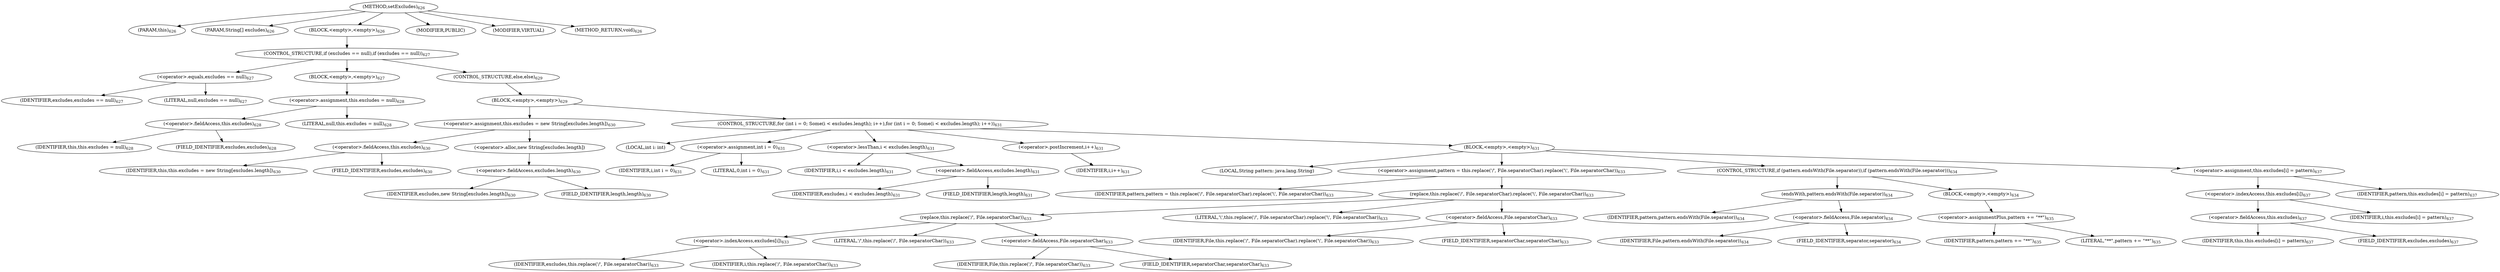 digraph "setExcludes" {  
"1168" [label = <(METHOD,setExcludes)<SUB>626</SUB>> ]
"26" [label = <(PARAM,this)<SUB>626</SUB>> ]
"1169" [label = <(PARAM,String[] excludes)<SUB>626</SUB>> ]
"1170" [label = <(BLOCK,&lt;empty&gt;,&lt;empty&gt;)<SUB>626</SUB>> ]
"1171" [label = <(CONTROL_STRUCTURE,if (excludes == null),if (excludes == null))<SUB>627</SUB>> ]
"1172" [label = <(&lt;operator&gt;.equals,excludes == null)<SUB>627</SUB>> ]
"1173" [label = <(IDENTIFIER,excludes,excludes == null)<SUB>627</SUB>> ]
"1174" [label = <(LITERAL,null,excludes == null)<SUB>627</SUB>> ]
"1175" [label = <(BLOCK,&lt;empty&gt;,&lt;empty&gt;)<SUB>627</SUB>> ]
"1176" [label = <(&lt;operator&gt;.assignment,this.excludes = null)<SUB>628</SUB>> ]
"1177" [label = <(&lt;operator&gt;.fieldAccess,this.excludes)<SUB>628</SUB>> ]
"25" [label = <(IDENTIFIER,this,this.excludes = null)<SUB>628</SUB>> ]
"1178" [label = <(FIELD_IDENTIFIER,excludes,excludes)<SUB>628</SUB>> ]
"1179" [label = <(LITERAL,null,this.excludes = null)<SUB>628</SUB>> ]
"1180" [label = <(CONTROL_STRUCTURE,else,else)<SUB>629</SUB>> ]
"1181" [label = <(BLOCK,&lt;empty&gt;,&lt;empty&gt;)<SUB>629</SUB>> ]
"1182" [label = <(&lt;operator&gt;.assignment,this.excludes = new String[excludes.length])<SUB>630</SUB>> ]
"1183" [label = <(&lt;operator&gt;.fieldAccess,this.excludes)<SUB>630</SUB>> ]
"27" [label = <(IDENTIFIER,this,this.excludes = new String[excludes.length])<SUB>630</SUB>> ]
"1184" [label = <(FIELD_IDENTIFIER,excludes,excludes)<SUB>630</SUB>> ]
"1185" [label = <(&lt;operator&gt;.alloc,new String[excludes.length])> ]
"1186" [label = <(&lt;operator&gt;.fieldAccess,excludes.length)<SUB>630</SUB>> ]
"1187" [label = <(IDENTIFIER,excludes,new String[excludes.length])<SUB>630</SUB>> ]
"1188" [label = <(FIELD_IDENTIFIER,length,length)<SUB>630</SUB>> ]
"1189" [label = <(CONTROL_STRUCTURE,for (int i = 0; Some(i &lt; excludes.length); i++),for (int i = 0; Some(i &lt; excludes.length); i++))<SUB>631</SUB>> ]
"1190" [label = <(LOCAL,int i: int)> ]
"1191" [label = <(&lt;operator&gt;.assignment,int i = 0)<SUB>631</SUB>> ]
"1192" [label = <(IDENTIFIER,i,int i = 0)<SUB>631</SUB>> ]
"1193" [label = <(LITERAL,0,int i = 0)<SUB>631</SUB>> ]
"1194" [label = <(&lt;operator&gt;.lessThan,i &lt; excludes.length)<SUB>631</SUB>> ]
"1195" [label = <(IDENTIFIER,i,i &lt; excludes.length)<SUB>631</SUB>> ]
"1196" [label = <(&lt;operator&gt;.fieldAccess,excludes.length)<SUB>631</SUB>> ]
"1197" [label = <(IDENTIFIER,excludes,i &lt; excludes.length)<SUB>631</SUB>> ]
"1198" [label = <(FIELD_IDENTIFIER,length,length)<SUB>631</SUB>> ]
"1199" [label = <(&lt;operator&gt;.postIncrement,i++)<SUB>631</SUB>> ]
"1200" [label = <(IDENTIFIER,i,i++)<SUB>631</SUB>> ]
"1201" [label = <(BLOCK,&lt;empty&gt;,&lt;empty&gt;)<SUB>631</SUB>> ]
"1202" [label = <(LOCAL,String pattern: java.lang.String)> ]
"1203" [label = <(&lt;operator&gt;.assignment,pattern = this.replace('/', File.separatorChar).replace('\\', File.separatorChar))<SUB>633</SUB>> ]
"1204" [label = <(IDENTIFIER,pattern,pattern = this.replace('/', File.separatorChar).replace('\\', File.separatorChar))<SUB>633</SUB>> ]
"1205" [label = <(replace,this.replace('/', File.separatorChar).replace('\\', File.separatorChar))<SUB>633</SUB>> ]
"1206" [label = <(replace,this.replace('/', File.separatorChar))<SUB>633</SUB>> ]
"1207" [label = <(&lt;operator&gt;.indexAccess,excludes[i])<SUB>633</SUB>> ]
"1208" [label = <(IDENTIFIER,excludes,this.replace('/', File.separatorChar))<SUB>633</SUB>> ]
"1209" [label = <(IDENTIFIER,i,this.replace('/', File.separatorChar))<SUB>633</SUB>> ]
"1210" [label = <(LITERAL,'/',this.replace('/', File.separatorChar))<SUB>633</SUB>> ]
"1211" [label = <(&lt;operator&gt;.fieldAccess,File.separatorChar)<SUB>633</SUB>> ]
"1212" [label = <(IDENTIFIER,File,this.replace('/', File.separatorChar))<SUB>633</SUB>> ]
"1213" [label = <(FIELD_IDENTIFIER,separatorChar,separatorChar)<SUB>633</SUB>> ]
"1214" [label = <(LITERAL,'\\',this.replace('/', File.separatorChar).replace('\\', File.separatorChar))<SUB>633</SUB>> ]
"1215" [label = <(&lt;operator&gt;.fieldAccess,File.separatorChar)<SUB>633</SUB>> ]
"1216" [label = <(IDENTIFIER,File,this.replace('/', File.separatorChar).replace('\\', File.separatorChar))<SUB>633</SUB>> ]
"1217" [label = <(FIELD_IDENTIFIER,separatorChar,separatorChar)<SUB>633</SUB>> ]
"1218" [label = <(CONTROL_STRUCTURE,if (pattern.endsWith(File.separator)),if (pattern.endsWith(File.separator)))<SUB>634</SUB>> ]
"1219" [label = <(endsWith,pattern.endsWith(File.separator))<SUB>634</SUB>> ]
"1220" [label = <(IDENTIFIER,pattern,pattern.endsWith(File.separator))<SUB>634</SUB>> ]
"1221" [label = <(&lt;operator&gt;.fieldAccess,File.separator)<SUB>634</SUB>> ]
"1222" [label = <(IDENTIFIER,File,pattern.endsWith(File.separator))<SUB>634</SUB>> ]
"1223" [label = <(FIELD_IDENTIFIER,separator,separator)<SUB>634</SUB>> ]
"1224" [label = <(BLOCK,&lt;empty&gt;,&lt;empty&gt;)<SUB>634</SUB>> ]
"1225" [label = <(&lt;operator&gt;.assignmentPlus,pattern += &quot;**&quot;)<SUB>635</SUB>> ]
"1226" [label = <(IDENTIFIER,pattern,pattern += &quot;**&quot;)<SUB>635</SUB>> ]
"1227" [label = <(LITERAL,&quot;**&quot;,pattern += &quot;**&quot;)<SUB>635</SUB>> ]
"1228" [label = <(&lt;operator&gt;.assignment,this.excludes[i] = pattern)<SUB>637</SUB>> ]
"1229" [label = <(&lt;operator&gt;.indexAccess,this.excludes[i])<SUB>637</SUB>> ]
"1230" [label = <(&lt;operator&gt;.fieldAccess,this.excludes)<SUB>637</SUB>> ]
"28" [label = <(IDENTIFIER,this,this.excludes[i] = pattern)<SUB>637</SUB>> ]
"1231" [label = <(FIELD_IDENTIFIER,excludes,excludes)<SUB>637</SUB>> ]
"1232" [label = <(IDENTIFIER,i,this.excludes[i] = pattern)<SUB>637</SUB>> ]
"1233" [label = <(IDENTIFIER,pattern,this.excludes[i] = pattern)<SUB>637</SUB>> ]
"1234" [label = <(MODIFIER,PUBLIC)> ]
"1235" [label = <(MODIFIER,VIRTUAL)> ]
"1236" [label = <(METHOD_RETURN,void)<SUB>626</SUB>> ]
  "1168" -> "26" 
  "1168" -> "1169" 
  "1168" -> "1170" 
  "1168" -> "1234" 
  "1168" -> "1235" 
  "1168" -> "1236" 
  "1170" -> "1171" 
  "1171" -> "1172" 
  "1171" -> "1175" 
  "1171" -> "1180" 
  "1172" -> "1173" 
  "1172" -> "1174" 
  "1175" -> "1176" 
  "1176" -> "1177" 
  "1176" -> "1179" 
  "1177" -> "25" 
  "1177" -> "1178" 
  "1180" -> "1181" 
  "1181" -> "1182" 
  "1181" -> "1189" 
  "1182" -> "1183" 
  "1182" -> "1185" 
  "1183" -> "27" 
  "1183" -> "1184" 
  "1185" -> "1186" 
  "1186" -> "1187" 
  "1186" -> "1188" 
  "1189" -> "1190" 
  "1189" -> "1191" 
  "1189" -> "1194" 
  "1189" -> "1199" 
  "1189" -> "1201" 
  "1191" -> "1192" 
  "1191" -> "1193" 
  "1194" -> "1195" 
  "1194" -> "1196" 
  "1196" -> "1197" 
  "1196" -> "1198" 
  "1199" -> "1200" 
  "1201" -> "1202" 
  "1201" -> "1203" 
  "1201" -> "1218" 
  "1201" -> "1228" 
  "1203" -> "1204" 
  "1203" -> "1205" 
  "1205" -> "1206" 
  "1205" -> "1214" 
  "1205" -> "1215" 
  "1206" -> "1207" 
  "1206" -> "1210" 
  "1206" -> "1211" 
  "1207" -> "1208" 
  "1207" -> "1209" 
  "1211" -> "1212" 
  "1211" -> "1213" 
  "1215" -> "1216" 
  "1215" -> "1217" 
  "1218" -> "1219" 
  "1218" -> "1224" 
  "1219" -> "1220" 
  "1219" -> "1221" 
  "1221" -> "1222" 
  "1221" -> "1223" 
  "1224" -> "1225" 
  "1225" -> "1226" 
  "1225" -> "1227" 
  "1228" -> "1229" 
  "1228" -> "1233" 
  "1229" -> "1230" 
  "1229" -> "1232" 
  "1230" -> "28" 
  "1230" -> "1231" 
}
